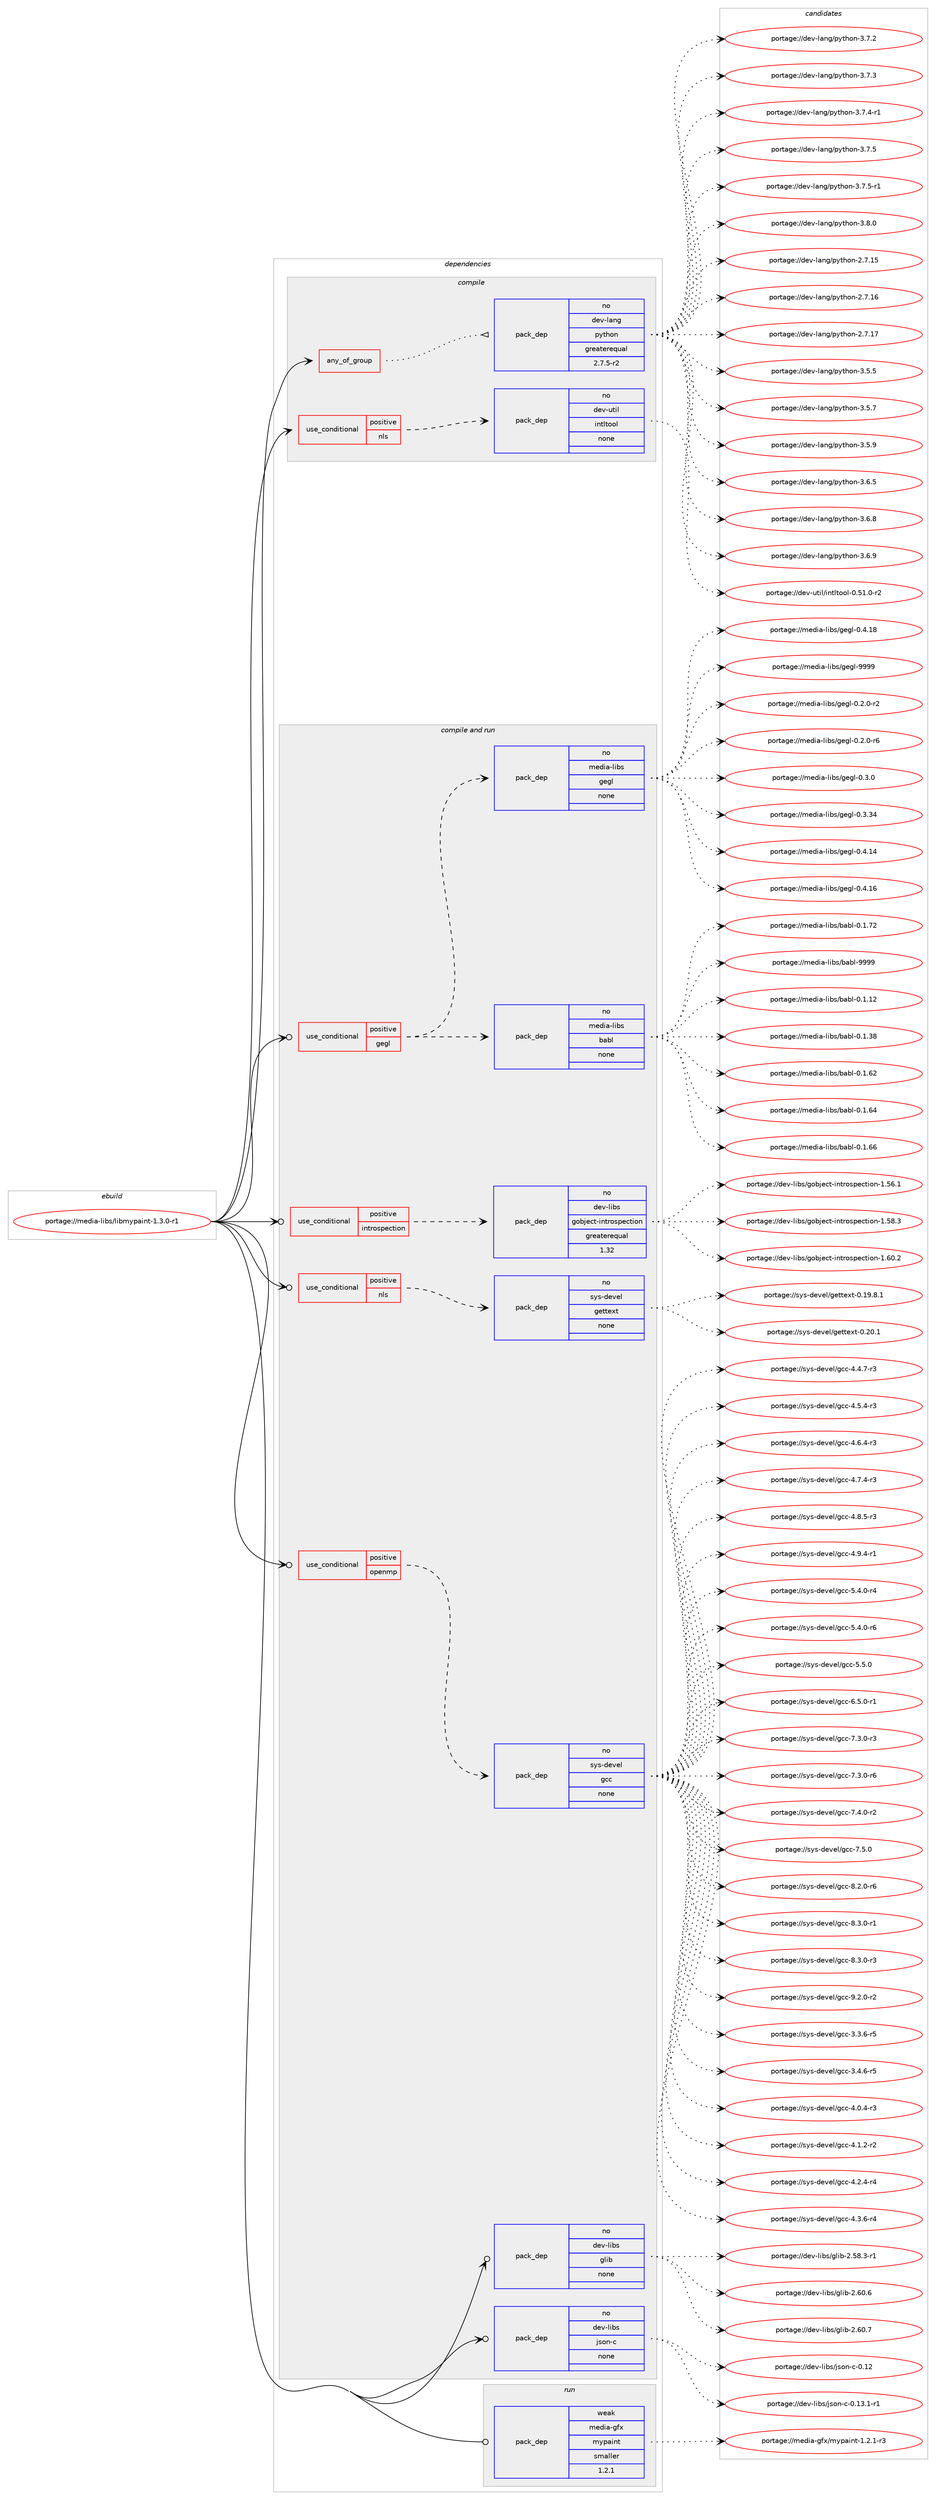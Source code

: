 digraph prolog {

# *************
# Graph options
# *************

newrank=true;
concentrate=true;
compound=true;
graph [rankdir=LR,fontname=Helvetica,fontsize=10,ranksep=1.5];#, ranksep=2.5, nodesep=0.2];
edge  [arrowhead=vee];
node  [fontname=Helvetica,fontsize=10];

# **********
# The ebuild
# **********

subgraph cluster_leftcol {
color=gray;
rank=same;
label=<<i>ebuild</i>>;
id [label="portage://media-libs/libmypaint-1.3.0-r1", color=red, width=4, href="../media-libs/libmypaint-1.3.0-r1.svg"];
}

# ****************
# The dependencies
# ****************

subgraph cluster_midcol {
color=gray;
label=<<i>dependencies</i>>;
subgraph cluster_compile {
fillcolor="#eeeeee";
style=filled;
label=<<i>compile</i>>;
subgraph any5102 {
dependency321012 [label=<<TABLE BORDER="0" CELLBORDER="1" CELLSPACING="0" CELLPADDING="4"><TR><TD CELLPADDING="10">any_of_group</TD></TR></TABLE>>, shape=none, color=red];subgraph pack235656 {
dependency321013 [label=<<TABLE BORDER="0" CELLBORDER="1" CELLSPACING="0" CELLPADDING="4" WIDTH="220"><TR><TD ROWSPAN="6" CELLPADDING="30">pack_dep</TD></TR><TR><TD WIDTH="110">no</TD></TR><TR><TD>dev-lang</TD></TR><TR><TD>python</TD></TR><TR><TD>greaterequal</TD></TR><TR><TD>2.7.5-r2</TD></TR></TABLE>>, shape=none, color=blue];
}
dependency321012:e -> dependency321013:w [weight=20,style="dotted",arrowhead="oinv"];
}
id:e -> dependency321012:w [weight=20,style="solid",arrowhead="vee"];
subgraph cond80126 {
dependency321014 [label=<<TABLE BORDER="0" CELLBORDER="1" CELLSPACING="0" CELLPADDING="4"><TR><TD ROWSPAN="3" CELLPADDING="10">use_conditional</TD></TR><TR><TD>positive</TD></TR><TR><TD>nls</TD></TR></TABLE>>, shape=none, color=red];
subgraph pack235657 {
dependency321015 [label=<<TABLE BORDER="0" CELLBORDER="1" CELLSPACING="0" CELLPADDING="4" WIDTH="220"><TR><TD ROWSPAN="6" CELLPADDING="30">pack_dep</TD></TR><TR><TD WIDTH="110">no</TD></TR><TR><TD>dev-util</TD></TR><TR><TD>intltool</TD></TR><TR><TD>none</TD></TR><TR><TD></TD></TR></TABLE>>, shape=none, color=blue];
}
dependency321014:e -> dependency321015:w [weight=20,style="dashed",arrowhead="vee"];
}
id:e -> dependency321014:w [weight=20,style="solid",arrowhead="vee"];
}
subgraph cluster_compileandrun {
fillcolor="#eeeeee";
style=filled;
label=<<i>compile and run</i>>;
subgraph cond80127 {
dependency321016 [label=<<TABLE BORDER="0" CELLBORDER="1" CELLSPACING="0" CELLPADDING="4"><TR><TD ROWSPAN="3" CELLPADDING="10">use_conditional</TD></TR><TR><TD>positive</TD></TR><TR><TD>gegl</TD></TR></TABLE>>, shape=none, color=red];
subgraph pack235658 {
dependency321017 [label=<<TABLE BORDER="0" CELLBORDER="1" CELLSPACING="0" CELLPADDING="4" WIDTH="220"><TR><TD ROWSPAN="6" CELLPADDING="30">pack_dep</TD></TR><TR><TD WIDTH="110">no</TD></TR><TR><TD>media-libs</TD></TR><TR><TD>babl</TD></TR><TR><TD>none</TD></TR><TR><TD></TD></TR></TABLE>>, shape=none, color=blue];
}
dependency321016:e -> dependency321017:w [weight=20,style="dashed",arrowhead="vee"];
subgraph pack235659 {
dependency321018 [label=<<TABLE BORDER="0" CELLBORDER="1" CELLSPACING="0" CELLPADDING="4" WIDTH="220"><TR><TD ROWSPAN="6" CELLPADDING="30">pack_dep</TD></TR><TR><TD WIDTH="110">no</TD></TR><TR><TD>media-libs</TD></TR><TR><TD>gegl</TD></TR><TR><TD>none</TD></TR><TR><TD></TD></TR></TABLE>>, shape=none, color=blue];
}
dependency321016:e -> dependency321018:w [weight=20,style="dashed",arrowhead="vee"];
}
id:e -> dependency321016:w [weight=20,style="solid",arrowhead="odotvee"];
subgraph cond80128 {
dependency321019 [label=<<TABLE BORDER="0" CELLBORDER="1" CELLSPACING="0" CELLPADDING="4"><TR><TD ROWSPAN="3" CELLPADDING="10">use_conditional</TD></TR><TR><TD>positive</TD></TR><TR><TD>introspection</TD></TR></TABLE>>, shape=none, color=red];
subgraph pack235660 {
dependency321020 [label=<<TABLE BORDER="0" CELLBORDER="1" CELLSPACING="0" CELLPADDING="4" WIDTH="220"><TR><TD ROWSPAN="6" CELLPADDING="30">pack_dep</TD></TR><TR><TD WIDTH="110">no</TD></TR><TR><TD>dev-libs</TD></TR><TR><TD>gobject-introspection</TD></TR><TR><TD>greaterequal</TD></TR><TR><TD>1.32</TD></TR></TABLE>>, shape=none, color=blue];
}
dependency321019:e -> dependency321020:w [weight=20,style="dashed",arrowhead="vee"];
}
id:e -> dependency321019:w [weight=20,style="solid",arrowhead="odotvee"];
subgraph cond80129 {
dependency321021 [label=<<TABLE BORDER="0" CELLBORDER="1" CELLSPACING="0" CELLPADDING="4"><TR><TD ROWSPAN="3" CELLPADDING="10">use_conditional</TD></TR><TR><TD>positive</TD></TR><TR><TD>nls</TD></TR></TABLE>>, shape=none, color=red];
subgraph pack235661 {
dependency321022 [label=<<TABLE BORDER="0" CELLBORDER="1" CELLSPACING="0" CELLPADDING="4" WIDTH="220"><TR><TD ROWSPAN="6" CELLPADDING="30">pack_dep</TD></TR><TR><TD WIDTH="110">no</TD></TR><TR><TD>sys-devel</TD></TR><TR><TD>gettext</TD></TR><TR><TD>none</TD></TR><TR><TD></TD></TR></TABLE>>, shape=none, color=blue];
}
dependency321021:e -> dependency321022:w [weight=20,style="dashed",arrowhead="vee"];
}
id:e -> dependency321021:w [weight=20,style="solid",arrowhead="odotvee"];
subgraph cond80130 {
dependency321023 [label=<<TABLE BORDER="0" CELLBORDER="1" CELLSPACING="0" CELLPADDING="4"><TR><TD ROWSPAN="3" CELLPADDING="10">use_conditional</TD></TR><TR><TD>positive</TD></TR><TR><TD>openmp</TD></TR></TABLE>>, shape=none, color=red];
subgraph pack235662 {
dependency321024 [label=<<TABLE BORDER="0" CELLBORDER="1" CELLSPACING="0" CELLPADDING="4" WIDTH="220"><TR><TD ROWSPAN="6" CELLPADDING="30">pack_dep</TD></TR><TR><TD WIDTH="110">no</TD></TR><TR><TD>sys-devel</TD></TR><TR><TD>gcc</TD></TR><TR><TD>none</TD></TR><TR><TD></TD></TR></TABLE>>, shape=none, color=blue];
}
dependency321023:e -> dependency321024:w [weight=20,style="dashed",arrowhead="vee"];
}
id:e -> dependency321023:w [weight=20,style="solid",arrowhead="odotvee"];
subgraph pack235663 {
dependency321025 [label=<<TABLE BORDER="0" CELLBORDER="1" CELLSPACING="0" CELLPADDING="4" WIDTH="220"><TR><TD ROWSPAN="6" CELLPADDING="30">pack_dep</TD></TR><TR><TD WIDTH="110">no</TD></TR><TR><TD>dev-libs</TD></TR><TR><TD>glib</TD></TR><TR><TD>none</TD></TR><TR><TD></TD></TR></TABLE>>, shape=none, color=blue];
}
id:e -> dependency321025:w [weight=20,style="solid",arrowhead="odotvee"];
subgraph pack235664 {
dependency321026 [label=<<TABLE BORDER="0" CELLBORDER="1" CELLSPACING="0" CELLPADDING="4" WIDTH="220"><TR><TD ROWSPAN="6" CELLPADDING="30">pack_dep</TD></TR><TR><TD WIDTH="110">no</TD></TR><TR><TD>dev-libs</TD></TR><TR><TD>json-c</TD></TR><TR><TD>none</TD></TR><TR><TD></TD></TR></TABLE>>, shape=none, color=blue];
}
id:e -> dependency321026:w [weight=20,style="solid",arrowhead="odotvee"];
}
subgraph cluster_run {
fillcolor="#eeeeee";
style=filled;
label=<<i>run</i>>;
subgraph pack235665 {
dependency321027 [label=<<TABLE BORDER="0" CELLBORDER="1" CELLSPACING="0" CELLPADDING="4" WIDTH="220"><TR><TD ROWSPAN="6" CELLPADDING="30">pack_dep</TD></TR><TR><TD WIDTH="110">weak</TD></TR><TR><TD>media-gfx</TD></TR><TR><TD>mypaint</TD></TR><TR><TD>smaller</TD></TR><TR><TD>1.2.1</TD></TR></TABLE>>, shape=none, color=blue];
}
id:e -> dependency321027:w [weight=20,style="solid",arrowhead="odot"];
}
}

# **************
# The candidates
# **************

subgraph cluster_choices {
rank=same;
color=gray;
label=<<i>candidates</i>>;

subgraph choice235656 {
color=black;
nodesep=1;
choiceportage10010111845108971101034711212111610411111045504655464953 [label="portage://dev-lang/python-2.7.15", color=red, width=4,href="../dev-lang/python-2.7.15.svg"];
choiceportage10010111845108971101034711212111610411111045504655464954 [label="portage://dev-lang/python-2.7.16", color=red, width=4,href="../dev-lang/python-2.7.16.svg"];
choiceportage10010111845108971101034711212111610411111045504655464955 [label="portage://dev-lang/python-2.7.17", color=red, width=4,href="../dev-lang/python-2.7.17.svg"];
choiceportage100101118451089711010347112121116104111110455146534653 [label="portage://dev-lang/python-3.5.5", color=red, width=4,href="../dev-lang/python-3.5.5.svg"];
choiceportage100101118451089711010347112121116104111110455146534655 [label="portage://dev-lang/python-3.5.7", color=red, width=4,href="../dev-lang/python-3.5.7.svg"];
choiceportage100101118451089711010347112121116104111110455146534657 [label="portage://dev-lang/python-3.5.9", color=red, width=4,href="../dev-lang/python-3.5.9.svg"];
choiceportage100101118451089711010347112121116104111110455146544653 [label="portage://dev-lang/python-3.6.5", color=red, width=4,href="../dev-lang/python-3.6.5.svg"];
choiceportage100101118451089711010347112121116104111110455146544656 [label="portage://dev-lang/python-3.6.8", color=red, width=4,href="../dev-lang/python-3.6.8.svg"];
choiceportage100101118451089711010347112121116104111110455146544657 [label="portage://dev-lang/python-3.6.9", color=red, width=4,href="../dev-lang/python-3.6.9.svg"];
choiceportage100101118451089711010347112121116104111110455146554650 [label="portage://dev-lang/python-3.7.2", color=red, width=4,href="../dev-lang/python-3.7.2.svg"];
choiceportage100101118451089711010347112121116104111110455146554651 [label="portage://dev-lang/python-3.7.3", color=red, width=4,href="../dev-lang/python-3.7.3.svg"];
choiceportage1001011184510897110103471121211161041111104551465546524511449 [label="portage://dev-lang/python-3.7.4-r1", color=red, width=4,href="../dev-lang/python-3.7.4-r1.svg"];
choiceportage100101118451089711010347112121116104111110455146554653 [label="portage://dev-lang/python-3.7.5", color=red, width=4,href="../dev-lang/python-3.7.5.svg"];
choiceportage1001011184510897110103471121211161041111104551465546534511449 [label="portage://dev-lang/python-3.7.5-r1", color=red, width=4,href="../dev-lang/python-3.7.5-r1.svg"];
choiceportage100101118451089711010347112121116104111110455146564648 [label="portage://dev-lang/python-3.8.0", color=red, width=4,href="../dev-lang/python-3.8.0.svg"];
dependency321013:e -> choiceportage10010111845108971101034711212111610411111045504655464953:w [style=dotted,weight="100"];
dependency321013:e -> choiceportage10010111845108971101034711212111610411111045504655464954:w [style=dotted,weight="100"];
dependency321013:e -> choiceportage10010111845108971101034711212111610411111045504655464955:w [style=dotted,weight="100"];
dependency321013:e -> choiceportage100101118451089711010347112121116104111110455146534653:w [style=dotted,weight="100"];
dependency321013:e -> choiceportage100101118451089711010347112121116104111110455146534655:w [style=dotted,weight="100"];
dependency321013:e -> choiceportage100101118451089711010347112121116104111110455146534657:w [style=dotted,weight="100"];
dependency321013:e -> choiceportage100101118451089711010347112121116104111110455146544653:w [style=dotted,weight="100"];
dependency321013:e -> choiceportage100101118451089711010347112121116104111110455146544656:w [style=dotted,weight="100"];
dependency321013:e -> choiceportage100101118451089711010347112121116104111110455146544657:w [style=dotted,weight="100"];
dependency321013:e -> choiceportage100101118451089711010347112121116104111110455146554650:w [style=dotted,weight="100"];
dependency321013:e -> choiceportage100101118451089711010347112121116104111110455146554651:w [style=dotted,weight="100"];
dependency321013:e -> choiceportage1001011184510897110103471121211161041111104551465546524511449:w [style=dotted,weight="100"];
dependency321013:e -> choiceportage100101118451089711010347112121116104111110455146554653:w [style=dotted,weight="100"];
dependency321013:e -> choiceportage1001011184510897110103471121211161041111104551465546534511449:w [style=dotted,weight="100"];
dependency321013:e -> choiceportage100101118451089711010347112121116104111110455146564648:w [style=dotted,weight="100"];
}
subgraph choice235657 {
color=black;
nodesep=1;
choiceportage1001011184511711610510847105110116108116111111108454846534946484511450 [label="portage://dev-util/intltool-0.51.0-r2", color=red, width=4,href="../dev-util/intltool-0.51.0-r2.svg"];
dependency321015:e -> choiceportage1001011184511711610510847105110116108116111111108454846534946484511450:w [style=dotted,weight="100"];
}
subgraph choice235658 {
color=black;
nodesep=1;
choiceportage1091011001059745108105981154798979810845484649464950 [label="portage://media-libs/babl-0.1.12", color=red, width=4,href="../media-libs/babl-0.1.12.svg"];
choiceportage1091011001059745108105981154798979810845484649465156 [label="portage://media-libs/babl-0.1.38", color=red, width=4,href="../media-libs/babl-0.1.38.svg"];
choiceportage1091011001059745108105981154798979810845484649465450 [label="portage://media-libs/babl-0.1.62", color=red, width=4,href="../media-libs/babl-0.1.62.svg"];
choiceportage1091011001059745108105981154798979810845484649465452 [label="portage://media-libs/babl-0.1.64", color=red, width=4,href="../media-libs/babl-0.1.64.svg"];
choiceportage1091011001059745108105981154798979810845484649465454 [label="portage://media-libs/babl-0.1.66", color=red, width=4,href="../media-libs/babl-0.1.66.svg"];
choiceportage1091011001059745108105981154798979810845484649465550 [label="portage://media-libs/babl-0.1.72", color=red, width=4,href="../media-libs/babl-0.1.72.svg"];
choiceportage109101100105974510810598115479897981084557575757 [label="portage://media-libs/babl-9999", color=red, width=4,href="../media-libs/babl-9999.svg"];
dependency321017:e -> choiceportage1091011001059745108105981154798979810845484649464950:w [style=dotted,weight="100"];
dependency321017:e -> choiceportage1091011001059745108105981154798979810845484649465156:w [style=dotted,weight="100"];
dependency321017:e -> choiceportage1091011001059745108105981154798979810845484649465450:w [style=dotted,weight="100"];
dependency321017:e -> choiceportage1091011001059745108105981154798979810845484649465452:w [style=dotted,weight="100"];
dependency321017:e -> choiceportage1091011001059745108105981154798979810845484649465454:w [style=dotted,weight="100"];
dependency321017:e -> choiceportage1091011001059745108105981154798979810845484649465550:w [style=dotted,weight="100"];
dependency321017:e -> choiceportage109101100105974510810598115479897981084557575757:w [style=dotted,weight="100"];
}
subgraph choice235659 {
color=black;
nodesep=1;
choiceportage109101100105974510810598115471031011031084548465046484511450 [label="portage://media-libs/gegl-0.2.0-r2", color=red, width=4,href="../media-libs/gegl-0.2.0-r2.svg"];
choiceportage109101100105974510810598115471031011031084548465046484511454 [label="portage://media-libs/gegl-0.2.0-r6", color=red, width=4,href="../media-libs/gegl-0.2.0-r6.svg"];
choiceportage10910110010597451081059811547103101103108454846514648 [label="portage://media-libs/gegl-0.3.0", color=red, width=4,href="../media-libs/gegl-0.3.0.svg"];
choiceportage1091011001059745108105981154710310110310845484651465152 [label="portage://media-libs/gegl-0.3.34", color=red, width=4,href="../media-libs/gegl-0.3.34.svg"];
choiceportage1091011001059745108105981154710310110310845484652464952 [label="portage://media-libs/gegl-0.4.14", color=red, width=4,href="../media-libs/gegl-0.4.14.svg"];
choiceportage1091011001059745108105981154710310110310845484652464954 [label="portage://media-libs/gegl-0.4.16", color=red, width=4,href="../media-libs/gegl-0.4.16.svg"];
choiceportage1091011001059745108105981154710310110310845484652464956 [label="portage://media-libs/gegl-0.4.18", color=red, width=4,href="../media-libs/gegl-0.4.18.svg"];
choiceportage109101100105974510810598115471031011031084557575757 [label="portage://media-libs/gegl-9999", color=red, width=4,href="../media-libs/gegl-9999.svg"];
dependency321018:e -> choiceportage109101100105974510810598115471031011031084548465046484511450:w [style=dotted,weight="100"];
dependency321018:e -> choiceportage109101100105974510810598115471031011031084548465046484511454:w [style=dotted,weight="100"];
dependency321018:e -> choiceportage10910110010597451081059811547103101103108454846514648:w [style=dotted,weight="100"];
dependency321018:e -> choiceportage1091011001059745108105981154710310110310845484651465152:w [style=dotted,weight="100"];
dependency321018:e -> choiceportage1091011001059745108105981154710310110310845484652464952:w [style=dotted,weight="100"];
dependency321018:e -> choiceportage1091011001059745108105981154710310110310845484652464954:w [style=dotted,weight="100"];
dependency321018:e -> choiceportage1091011001059745108105981154710310110310845484652464956:w [style=dotted,weight="100"];
dependency321018:e -> choiceportage109101100105974510810598115471031011031084557575757:w [style=dotted,weight="100"];
}
subgraph choice235660 {
color=black;
nodesep=1;
choiceportage1001011184510810598115471031119810610199116451051101161141111151121019911610511111045494653544649 [label="portage://dev-libs/gobject-introspection-1.56.1", color=red, width=4,href="../dev-libs/gobject-introspection-1.56.1.svg"];
choiceportage1001011184510810598115471031119810610199116451051101161141111151121019911610511111045494653564651 [label="portage://dev-libs/gobject-introspection-1.58.3", color=red, width=4,href="../dev-libs/gobject-introspection-1.58.3.svg"];
choiceportage1001011184510810598115471031119810610199116451051101161141111151121019911610511111045494654484650 [label="portage://dev-libs/gobject-introspection-1.60.2", color=red, width=4,href="../dev-libs/gobject-introspection-1.60.2.svg"];
dependency321020:e -> choiceportage1001011184510810598115471031119810610199116451051101161141111151121019911610511111045494653544649:w [style=dotted,weight="100"];
dependency321020:e -> choiceportage1001011184510810598115471031119810610199116451051101161141111151121019911610511111045494653564651:w [style=dotted,weight="100"];
dependency321020:e -> choiceportage1001011184510810598115471031119810610199116451051101161141111151121019911610511111045494654484650:w [style=dotted,weight="100"];
}
subgraph choice235661 {
color=black;
nodesep=1;
choiceportage1151211154510010111810110847103101116116101120116454846495746564649 [label="portage://sys-devel/gettext-0.19.8.1", color=red, width=4,href="../sys-devel/gettext-0.19.8.1.svg"];
choiceportage115121115451001011181011084710310111611610112011645484650484649 [label="portage://sys-devel/gettext-0.20.1", color=red, width=4,href="../sys-devel/gettext-0.20.1.svg"];
dependency321022:e -> choiceportage1151211154510010111810110847103101116116101120116454846495746564649:w [style=dotted,weight="100"];
dependency321022:e -> choiceportage115121115451001011181011084710310111611610112011645484650484649:w [style=dotted,weight="100"];
}
subgraph choice235662 {
color=black;
nodesep=1;
choiceportage115121115451001011181011084710399994551465146544511453 [label="portage://sys-devel/gcc-3.3.6-r5", color=red, width=4,href="../sys-devel/gcc-3.3.6-r5.svg"];
choiceportage115121115451001011181011084710399994551465246544511453 [label="portage://sys-devel/gcc-3.4.6-r5", color=red, width=4,href="../sys-devel/gcc-3.4.6-r5.svg"];
choiceportage115121115451001011181011084710399994552464846524511451 [label="portage://sys-devel/gcc-4.0.4-r3", color=red, width=4,href="../sys-devel/gcc-4.0.4-r3.svg"];
choiceportage115121115451001011181011084710399994552464946504511450 [label="portage://sys-devel/gcc-4.1.2-r2", color=red, width=4,href="../sys-devel/gcc-4.1.2-r2.svg"];
choiceportage115121115451001011181011084710399994552465046524511452 [label="portage://sys-devel/gcc-4.2.4-r4", color=red, width=4,href="../sys-devel/gcc-4.2.4-r4.svg"];
choiceportage115121115451001011181011084710399994552465146544511452 [label="portage://sys-devel/gcc-4.3.6-r4", color=red, width=4,href="../sys-devel/gcc-4.3.6-r4.svg"];
choiceportage115121115451001011181011084710399994552465246554511451 [label="portage://sys-devel/gcc-4.4.7-r3", color=red, width=4,href="../sys-devel/gcc-4.4.7-r3.svg"];
choiceportage115121115451001011181011084710399994552465346524511451 [label="portage://sys-devel/gcc-4.5.4-r3", color=red, width=4,href="../sys-devel/gcc-4.5.4-r3.svg"];
choiceportage115121115451001011181011084710399994552465446524511451 [label="portage://sys-devel/gcc-4.6.4-r3", color=red, width=4,href="../sys-devel/gcc-4.6.4-r3.svg"];
choiceportage115121115451001011181011084710399994552465546524511451 [label="portage://sys-devel/gcc-4.7.4-r3", color=red, width=4,href="../sys-devel/gcc-4.7.4-r3.svg"];
choiceportage115121115451001011181011084710399994552465646534511451 [label="portage://sys-devel/gcc-4.8.5-r3", color=red, width=4,href="../sys-devel/gcc-4.8.5-r3.svg"];
choiceportage115121115451001011181011084710399994552465746524511449 [label="portage://sys-devel/gcc-4.9.4-r1", color=red, width=4,href="../sys-devel/gcc-4.9.4-r1.svg"];
choiceportage115121115451001011181011084710399994553465246484511452 [label="portage://sys-devel/gcc-5.4.0-r4", color=red, width=4,href="../sys-devel/gcc-5.4.0-r4.svg"];
choiceportage115121115451001011181011084710399994553465246484511454 [label="portage://sys-devel/gcc-5.4.0-r6", color=red, width=4,href="../sys-devel/gcc-5.4.0-r6.svg"];
choiceportage11512111545100101118101108471039999455346534648 [label="portage://sys-devel/gcc-5.5.0", color=red, width=4,href="../sys-devel/gcc-5.5.0.svg"];
choiceportage115121115451001011181011084710399994554465346484511449 [label="portage://sys-devel/gcc-6.5.0-r1", color=red, width=4,href="../sys-devel/gcc-6.5.0-r1.svg"];
choiceportage115121115451001011181011084710399994555465146484511451 [label="portage://sys-devel/gcc-7.3.0-r3", color=red, width=4,href="../sys-devel/gcc-7.3.0-r3.svg"];
choiceportage115121115451001011181011084710399994555465146484511454 [label="portage://sys-devel/gcc-7.3.0-r6", color=red, width=4,href="../sys-devel/gcc-7.3.0-r6.svg"];
choiceportage115121115451001011181011084710399994555465246484511450 [label="portage://sys-devel/gcc-7.4.0-r2", color=red, width=4,href="../sys-devel/gcc-7.4.0-r2.svg"];
choiceportage11512111545100101118101108471039999455546534648 [label="portage://sys-devel/gcc-7.5.0", color=red, width=4,href="../sys-devel/gcc-7.5.0.svg"];
choiceportage115121115451001011181011084710399994556465046484511454 [label="portage://sys-devel/gcc-8.2.0-r6", color=red, width=4,href="../sys-devel/gcc-8.2.0-r6.svg"];
choiceportage115121115451001011181011084710399994556465146484511449 [label="portage://sys-devel/gcc-8.3.0-r1", color=red, width=4,href="../sys-devel/gcc-8.3.0-r1.svg"];
choiceportage115121115451001011181011084710399994556465146484511451 [label="portage://sys-devel/gcc-8.3.0-r3", color=red, width=4,href="../sys-devel/gcc-8.3.0-r3.svg"];
choiceportage115121115451001011181011084710399994557465046484511450 [label="portage://sys-devel/gcc-9.2.0-r2", color=red, width=4,href="../sys-devel/gcc-9.2.0-r2.svg"];
dependency321024:e -> choiceportage115121115451001011181011084710399994551465146544511453:w [style=dotted,weight="100"];
dependency321024:e -> choiceportage115121115451001011181011084710399994551465246544511453:w [style=dotted,weight="100"];
dependency321024:e -> choiceportage115121115451001011181011084710399994552464846524511451:w [style=dotted,weight="100"];
dependency321024:e -> choiceportage115121115451001011181011084710399994552464946504511450:w [style=dotted,weight="100"];
dependency321024:e -> choiceportage115121115451001011181011084710399994552465046524511452:w [style=dotted,weight="100"];
dependency321024:e -> choiceportage115121115451001011181011084710399994552465146544511452:w [style=dotted,weight="100"];
dependency321024:e -> choiceportage115121115451001011181011084710399994552465246554511451:w [style=dotted,weight="100"];
dependency321024:e -> choiceportage115121115451001011181011084710399994552465346524511451:w [style=dotted,weight="100"];
dependency321024:e -> choiceportage115121115451001011181011084710399994552465446524511451:w [style=dotted,weight="100"];
dependency321024:e -> choiceportage115121115451001011181011084710399994552465546524511451:w [style=dotted,weight="100"];
dependency321024:e -> choiceportage115121115451001011181011084710399994552465646534511451:w [style=dotted,weight="100"];
dependency321024:e -> choiceportage115121115451001011181011084710399994552465746524511449:w [style=dotted,weight="100"];
dependency321024:e -> choiceportage115121115451001011181011084710399994553465246484511452:w [style=dotted,weight="100"];
dependency321024:e -> choiceportage115121115451001011181011084710399994553465246484511454:w [style=dotted,weight="100"];
dependency321024:e -> choiceportage11512111545100101118101108471039999455346534648:w [style=dotted,weight="100"];
dependency321024:e -> choiceportage115121115451001011181011084710399994554465346484511449:w [style=dotted,weight="100"];
dependency321024:e -> choiceportage115121115451001011181011084710399994555465146484511451:w [style=dotted,weight="100"];
dependency321024:e -> choiceportage115121115451001011181011084710399994555465146484511454:w [style=dotted,weight="100"];
dependency321024:e -> choiceportage115121115451001011181011084710399994555465246484511450:w [style=dotted,weight="100"];
dependency321024:e -> choiceportage11512111545100101118101108471039999455546534648:w [style=dotted,weight="100"];
dependency321024:e -> choiceportage115121115451001011181011084710399994556465046484511454:w [style=dotted,weight="100"];
dependency321024:e -> choiceportage115121115451001011181011084710399994556465146484511449:w [style=dotted,weight="100"];
dependency321024:e -> choiceportage115121115451001011181011084710399994556465146484511451:w [style=dotted,weight="100"];
dependency321024:e -> choiceportage115121115451001011181011084710399994557465046484511450:w [style=dotted,weight="100"];
}
subgraph choice235663 {
color=black;
nodesep=1;
choiceportage10010111845108105981154710310810598455046535646514511449 [label="portage://dev-libs/glib-2.58.3-r1", color=red, width=4,href="../dev-libs/glib-2.58.3-r1.svg"];
choiceportage1001011184510810598115471031081059845504654484654 [label="portage://dev-libs/glib-2.60.6", color=red, width=4,href="../dev-libs/glib-2.60.6.svg"];
choiceportage1001011184510810598115471031081059845504654484655 [label="portage://dev-libs/glib-2.60.7", color=red, width=4,href="../dev-libs/glib-2.60.7.svg"];
dependency321025:e -> choiceportage10010111845108105981154710310810598455046535646514511449:w [style=dotted,weight="100"];
dependency321025:e -> choiceportage1001011184510810598115471031081059845504654484654:w [style=dotted,weight="100"];
dependency321025:e -> choiceportage1001011184510810598115471031081059845504654484655:w [style=dotted,weight="100"];
}
subgraph choice235664 {
color=black;
nodesep=1;
choiceportage10010111845108105981154710611511111045994548464950 [label="portage://dev-libs/json-c-0.12", color=red, width=4,href="../dev-libs/json-c-0.12.svg"];
choiceportage1001011184510810598115471061151111104599454846495146494511449 [label="portage://dev-libs/json-c-0.13.1-r1", color=red, width=4,href="../dev-libs/json-c-0.13.1-r1.svg"];
dependency321026:e -> choiceportage10010111845108105981154710611511111045994548464950:w [style=dotted,weight="100"];
dependency321026:e -> choiceportage1001011184510810598115471061151111104599454846495146494511449:w [style=dotted,weight="100"];
}
subgraph choice235665 {
color=black;
nodesep=1;
choiceportage109101100105974510310212047109121112971051101164549465046494511451 [label="portage://media-gfx/mypaint-1.2.1-r3", color=red, width=4,href="../media-gfx/mypaint-1.2.1-r3.svg"];
dependency321027:e -> choiceportage109101100105974510310212047109121112971051101164549465046494511451:w [style=dotted,weight="100"];
}
}

}
